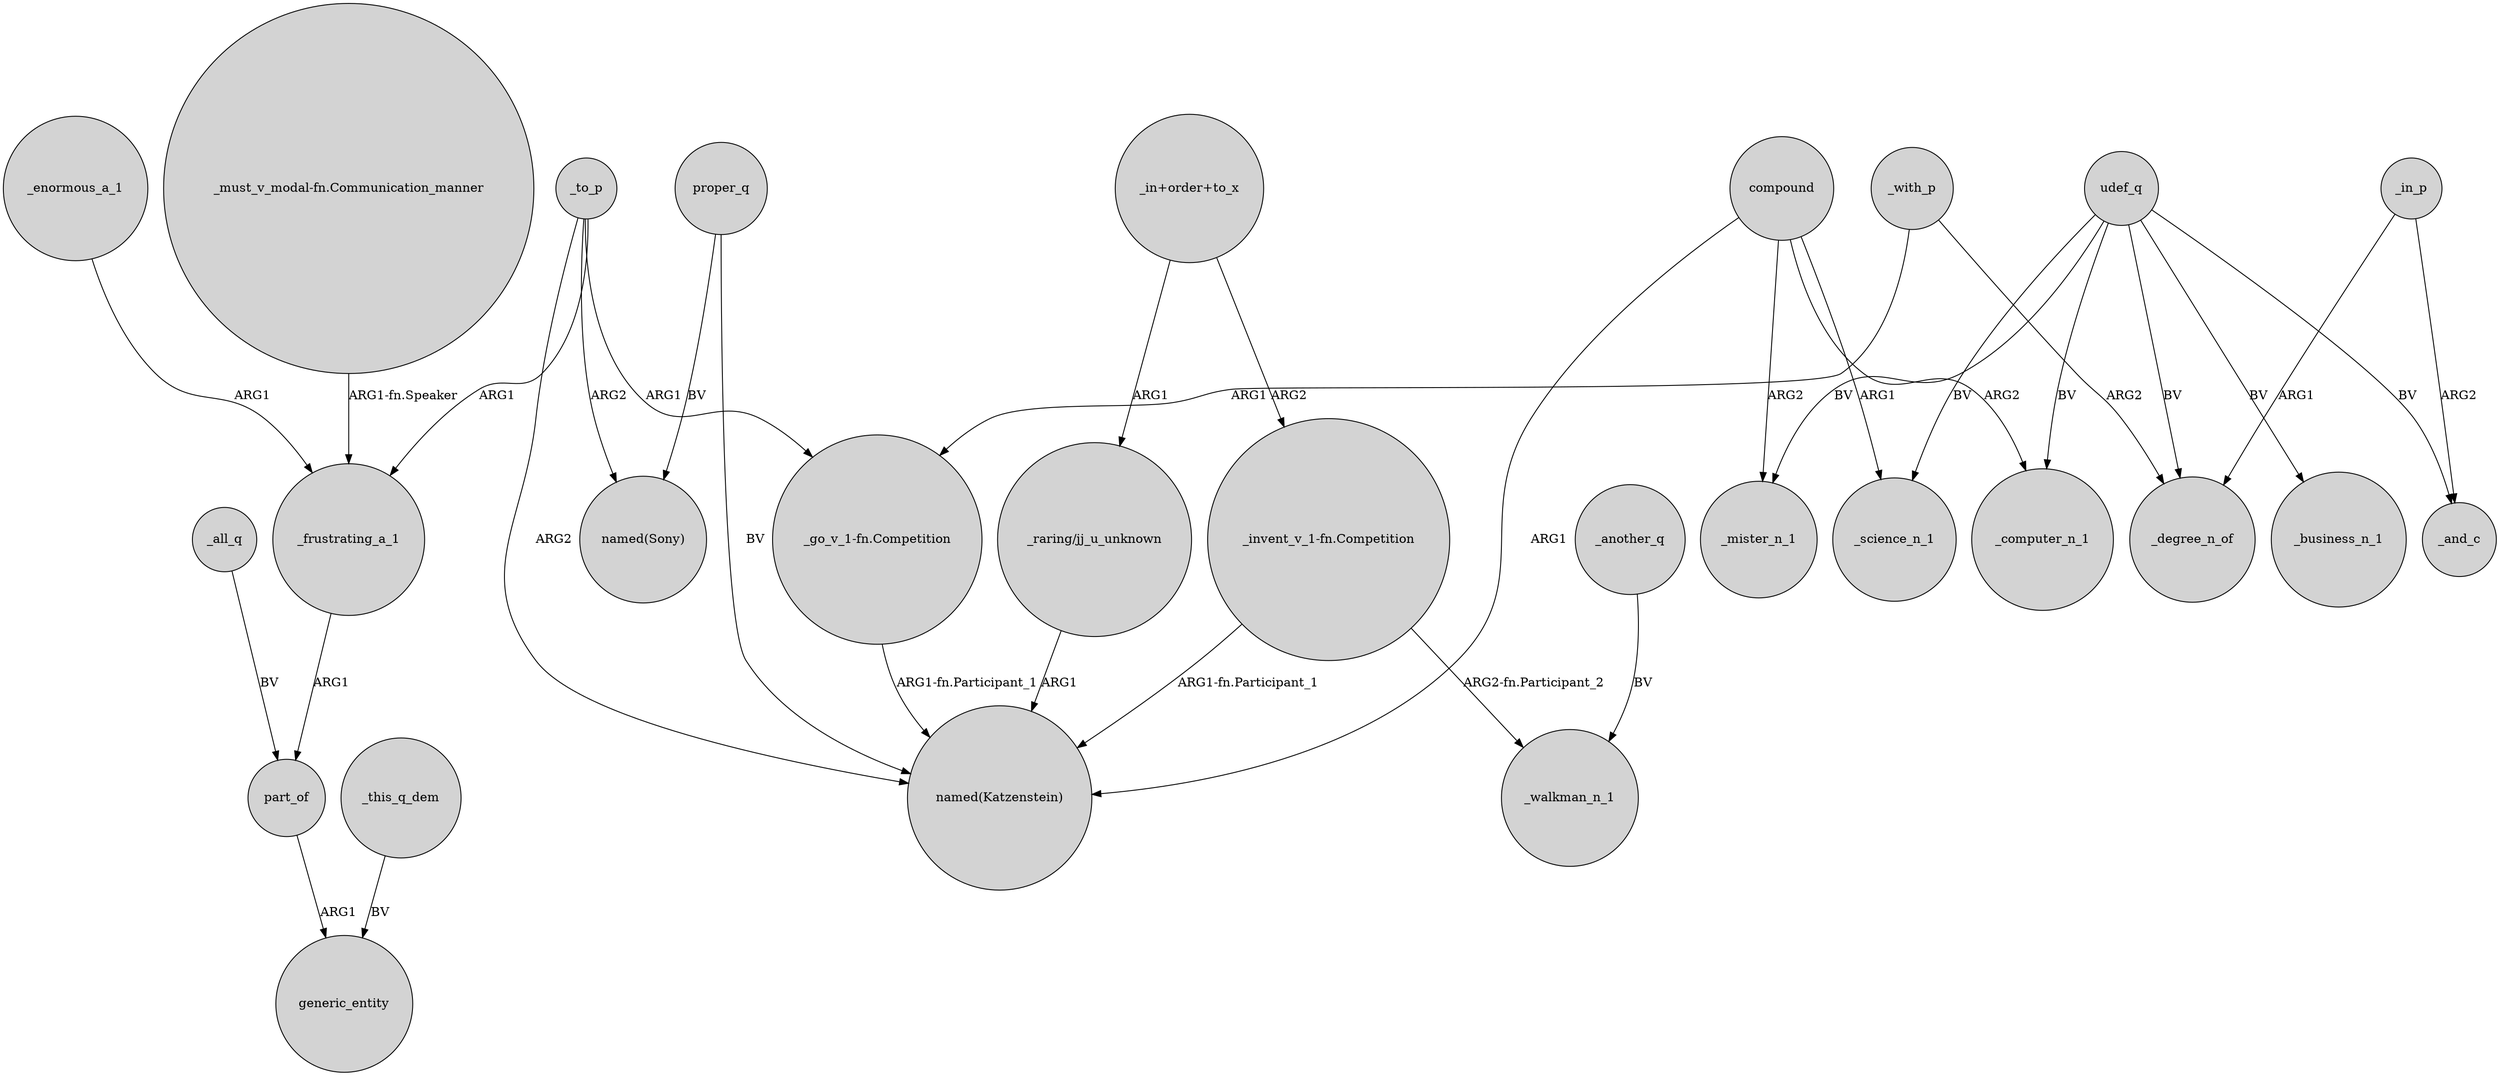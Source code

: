 digraph {
	node [shape=circle style=filled]
	_all_q -> part_of [label=BV]
	_with_p -> _degree_n_of [label=ARG2]
	udef_q -> _science_n_1 [label=BV]
	_frustrating_a_1 -> part_of [label=ARG1]
	_with_p -> "_go_v_1-fn.Competition" [label=ARG1]
	udef_q -> _and_c [label=BV]
	"_in+order+to_x" -> "_raring/jj_u_unknown" [label=ARG1]
	"_invent_v_1-fn.Competition" -> _walkman_n_1 [label="ARG2-fn.Participant_2"]
	udef_q -> _mister_n_1 [label=BV]
	_in_p -> _and_c [label=ARG2]
	"_go_v_1-fn.Competition" -> "named(Katzenstein)" [label="ARG1-fn.Participant_1"]
	"_invent_v_1-fn.Competition" -> "named(Katzenstein)" [label="ARG1-fn.Participant_1"]
	_to_p -> "named(Sony)" [label=ARG2]
	_this_q_dem -> generic_entity [label=BV]
	compound -> _computer_n_1 [label=ARG2]
	_in_p -> _degree_n_of [label=ARG1]
	_to_p -> "named(Katzenstein)" [label=ARG2]
	_another_q -> _walkman_n_1 [label=BV]
	_enormous_a_1 -> _frustrating_a_1 [label=ARG1]
	compound -> _mister_n_1 [label=ARG2]
	udef_q -> _degree_n_of [label=BV]
	compound -> "named(Katzenstein)" [label=ARG1]
	part_of -> generic_entity [label=ARG1]
	"_in+order+to_x" -> "_invent_v_1-fn.Competition" [label=ARG2]
	proper_q -> "named(Sony)" [label=BV]
	proper_q -> "named(Katzenstein)" [label=BV]
	compound -> _science_n_1 [label=ARG1]
	"_raring/jj_u_unknown" -> "named(Katzenstein)" [label=ARG1]
	"_must_v_modal-fn.Communication_manner" -> _frustrating_a_1 [label="ARG1-fn.Speaker"]
	udef_q -> _computer_n_1 [label=BV]
	_to_p -> "_go_v_1-fn.Competition" [label=ARG1]
	udef_q -> _business_n_1 [label=BV]
	_to_p -> _frustrating_a_1 [label=ARG1]
}
